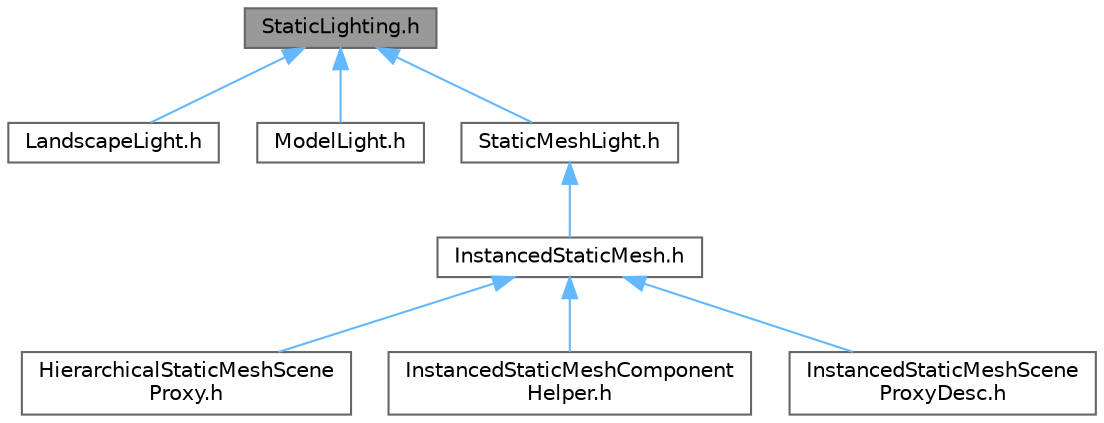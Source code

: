 digraph "StaticLighting.h"
{
 // INTERACTIVE_SVG=YES
 // LATEX_PDF_SIZE
  bgcolor="transparent";
  edge [fontname=Helvetica,fontsize=10,labelfontname=Helvetica,labelfontsize=10];
  node [fontname=Helvetica,fontsize=10,shape=box,height=0.2,width=0.4];
  Node1 [id="Node000001",label="StaticLighting.h",height=0.2,width=0.4,color="gray40", fillcolor="grey60", style="filled", fontcolor="black",tooltip=" "];
  Node1 -> Node2 [id="edge1_Node000001_Node000002",dir="back",color="steelblue1",style="solid",tooltip=" "];
  Node2 [id="Node000002",label="LandscapeLight.h",height=0.2,width=0.4,color="grey40", fillcolor="white", style="filled",URL="$d9/da3/LandscapeLight_8h.html",tooltip=" "];
  Node1 -> Node3 [id="edge2_Node000001_Node000003",dir="back",color="steelblue1",style="solid",tooltip=" "];
  Node3 [id="Node000003",label="ModelLight.h",height=0.2,width=0.4,color="grey40", fillcolor="white", style="filled",URL="$d2/d80/ModelLight_8h.html",tooltip=" "];
  Node1 -> Node4 [id="edge3_Node000001_Node000004",dir="back",color="steelblue1",style="solid",tooltip=" "];
  Node4 [id="Node000004",label="StaticMeshLight.h",height=0.2,width=0.4,color="grey40", fillcolor="white", style="filled",URL="$d0/d77/StaticMeshLight_8h.html",tooltip=" "];
  Node4 -> Node5 [id="edge4_Node000004_Node000005",dir="back",color="steelblue1",style="solid",tooltip=" "];
  Node5 [id="Node000005",label="InstancedStaticMesh.h",height=0.2,width=0.4,color="grey40", fillcolor="white", style="filled",URL="$dd/d89/InstancedStaticMesh_8h.html",tooltip=" "];
  Node5 -> Node6 [id="edge5_Node000005_Node000006",dir="back",color="steelblue1",style="solid",tooltip=" "];
  Node6 [id="Node000006",label="HierarchicalStaticMeshScene\lProxy.h",height=0.2,width=0.4,color="grey40", fillcolor="white", style="filled",URL="$d3/d4d/HierarchicalStaticMeshSceneProxy_8h.html",tooltip=" "];
  Node5 -> Node7 [id="edge6_Node000005_Node000007",dir="back",color="steelblue1",style="solid",tooltip=" "];
  Node7 [id="Node000007",label="InstancedStaticMeshComponent\lHelper.h",height=0.2,width=0.4,color="grey40", fillcolor="white", style="filled",URL="$dc/dc7/InstancedStaticMeshComponentHelper_8h.html",tooltip=" "];
  Node5 -> Node8 [id="edge7_Node000005_Node000008",dir="back",color="steelblue1",style="solid",tooltip=" "];
  Node8 [id="Node000008",label="InstancedStaticMeshScene\lProxyDesc.h",height=0.2,width=0.4,color="grey40", fillcolor="white", style="filled",URL="$db/dcf/InstancedStaticMeshSceneProxyDesc_8h.html",tooltip=" "];
}
